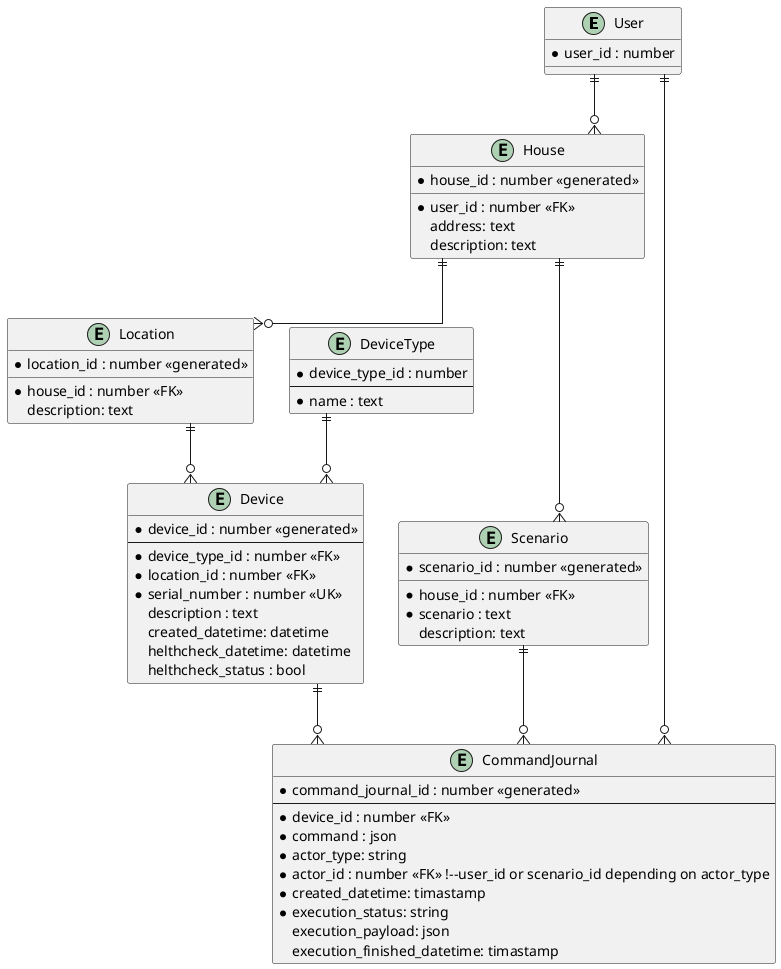 @startuml
skinparam linetype ortho

entity "User" as user {
    *user_id : number 
}

entity "Device" as device {
    *device_id : number <<generated>>
    --
    *device_type_id : number <<FK>>
    *location_id : number <<FK>>
    *serial_number : number <<UK>>
    description : text
    created_datetime: datetime
    helthcheck_datetime: datetime
    helthcheck_status : bool
}

entity "DeviceType" as device_type {
    *device_type_id : number
    --
    *name : text
}

entity "Location" as location {
    *location_id : number <<generated>>
    __
    *house_id : number <<FK>>
    description: text
}

entity "House" as house {
    *house_id : number <<generated>>
    __
    *user_id : number <<FK>>
    address: text
    description: text
}

entity "Scenario" as scenario {
    *scenario_id : number <<generated>>
    __
    *house_id : number <<FK>>
    *scenario : text
    description: text
}

entity "CommandJournal" as command_journal {
    *command_journal_id : number <<generated>>
    --
    *device_id : number <<FK>>
    *command : json
    *actor_type: string
    *actor_id : number <<FK>> !--user_id or scenario_id depending on actor_type
    *created_datetime: timastamp
    *execution_status: string
    execution_payload: json
    execution_finished_datetime: timastamp
}

device_type ||--o{ device
user ||--o{ house
house ||--o{ location
house ||--o{ scenario
location ||--o{ device
device ||--o{ command_journal
user ||--o{ command_journal
scenario ||--o{ command_journal

@enduml

